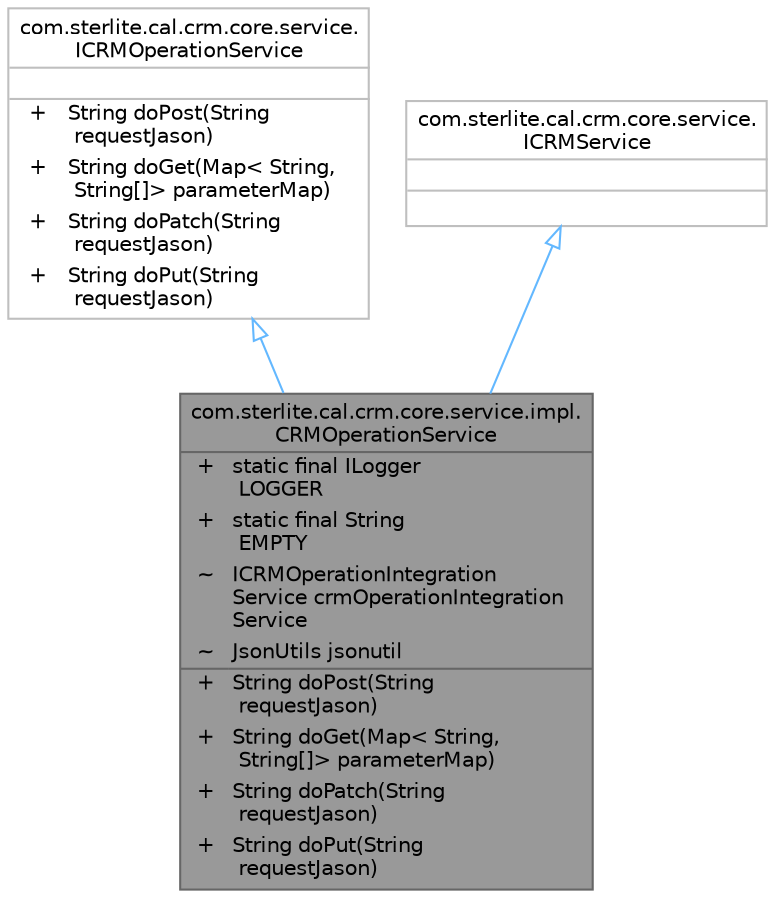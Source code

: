 digraph "com.sterlite.cal.crm.core.service.impl.CRMOperationService"
{
 // LATEX_PDF_SIZE
  bgcolor="transparent";
  edge [fontname=Helvetica,fontsize=10,labelfontname=Helvetica,labelfontsize=10];
  node [fontname=Helvetica,fontsize=10,shape=box,height=0.2,width=0.4];
  Node1 [id="Node000001",shape=plain,label=<<TABLE CELLBORDER="0" BORDER="1"><TR><TD COLSPAN="2" CELLPADDING="1" CELLSPACING="0">com.sterlite.cal.crm.core.service.impl.<BR ALIGN="LEFT"/>CRMOperationService</TD></TR>
<HR/>
<TR><TD VALIGN="top" CELLPADDING="1" CELLSPACING="0">+</TD><TD VALIGN="top" ALIGN="LEFT" CELLPADDING="1" CELLSPACING="0">static final ILogger<BR ALIGN="LEFT"/> LOGGER<BR ALIGN="LEFT"/></TD></TR>
<TR><TD VALIGN="top" CELLPADDING="1" CELLSPACING="0">+</TD><TD VALIGN="top" ALIGN="LEFT" CELLPADDING="1" CELLSPACING="0">static final String<BR ALIGN="LEFT"/> EMPTY<BR ALIGN="LEFT"/></TD></TR>
<TR><TD VALIGN="top" CELLPADDING="1" CELLSPACING="0">~</TD><TD VALIGN="top" ALIGN="LEFT" CELLPADDING="1" CELLSPACING="0">ICRMOperationIntegration<BR ALIGN="LEFT"/>Service crmOperationIntegration<BR ALIGN="LEFT"/>Service<BR ALIGN="LEFT"/></TD></TR>
<TR><TD VALIGN="top" CELLPADDING="1" CELLSPACING="0">~</TD><TD VALIGN="top" ALIGN="LEFT" CELLPADDING="1" CELLSPACING="0">JsonUtils jsonutil<BR ALIGN="LEFT"/></TD></TR>
<HR/>
<TR><TD VALIGN="top" CELLPADDING="1" CELLSPACING="0">+</TD><TD VALIGN="top" ALIGN="LEFT" CELLPADDING="1" CELLSPACING="0">String doPost(String<BR ALIGN="LEFT"/> requestJason)<BR ALIGN="LEFT"/></TD></TR>
<TR><TD VALIGN="top" CELLPADDING="1" CELLSPACING="0">+</TD><TD VALIGN="top" ALIGN="LEFT" CELLPADDING="1" CELLSPACING="0">String doGet(Map&lt; String,<BR ALIGN="LEFT"/> String[]&gt; parameterMap)<BR ALIGN="LEFT"/></TD></TR>
<TR><TD VALIGN="top" CELLPADDING="1" CELLSPACING="0">+</TD><TD VALIGN="top" ALIGN="LEFT" CELLPADDING="1" CELLSPACING="0">String doPatch(String<BR ALIGN="LEFT"/> requestJason)<BR ALIGN="LEFT"/></TD></TR>
<TR><TD VALIGN="top" CELLPADDING="1" CELLSPACING="0">+</TD><TD VALIGN="top" ALIGN="LEFT" CELLPADDING="1" CELLSPACING="0">String doPut(String<BR ALIGN="LEFT"/> requestJason)<BR ALIGN="LEFT"/></TD></TR>
</TABLE>>
,height=0.2,width=0.4,color="gray40", fillcolor="grey60", style="filled", fontcolor="black",tooltip=" "];
  Node2 -> Node1 [id="edge1_Node000001_Node000002",dir="back",color="steelblue1",style="solid",tooltip=" ",arrowtail="onormal"];
  Node2 [id="Node000002",shape=plain,label=<<TABLE CELLBORDER="0" BORDER="1"><TR><TD COLSPAN="2" CELLPADDING="1" CELLSPACING="0">com.sterlite.cal.crm.core.service.<BR ALIGN="LEFT"/>ICRMOperationService</TD></TR>
<HR/>
<TR><TD COLSPAN="2" CELLPADDING="1" CELLSPACING="0">&nbsp;</TD></TR>
<HR/>
<TR><TD VALIGN="top" CELLPADDING="1" CELLSPACING="0">+</TD><TD VALIGN="top" ALIGN="LEFT" CELLPADDING="1" CELLSPACING="0">String doPost(String<BR ALIGN="LEFT"/> requestJason)<BR ALIGN="LEFT"/></TD></TR>
<TR><TD VALIGN="top" CELLPADDING="1" CELLSPACING="0">+</TD><TD VALIGN="top" ALIGN="LEFT" CELLPADDING="1" CELLSPACING="0">String doGet(Map&lt; String,<BR ALIGN="LEFT"/> String[]&gt; parameterMap)<BR ALIGN="LEFT"/></TD></TR>
<TR><TD VALIGN="top" CELLPADDING="1" CELLSPACING="0">+</TD><TD VALIGN="top" ALIGN="LEFT" CELLPADDING="1" CELLSPACING="0">String doPatch(String<BR ALIGN="LEFT"/> requestJason)<BR ALIGN="LEFT"/></TD></TR>
<TR><TD VALIGN="top" CELLPADDING="1" CELLSPACING="0">+</TD><TD VALIGN="top" ALIGN="LEFT" CELLPADDING="1" CELLSPACING="0">String doPut(String<BR ALIGN="LEFT"/> requestJason)<BR ALIGN="LEFT"/></TD></TR>
</TABLE>>
,height=0.2,width=0.4,color="grey75", fillcolor="white", style="filled",URL="$interfacecom_1_1sterlite_1_1cal_1_1crm_1_1core_1_1service_1_1_i_c_r_m_operation_service.html",tooltip=" "];
  Node3 -> Node1 [id="edge2_Node000001_Node000003",dir="back",color="steelblue1",style="solid",tooltip=" ",arrowtail="onormal"];
  Node3 [id="Node000003",shape=plain,label=<<TABLE CELLBORDER="0" BORDER="1"><TR><TD COLSPAN="2" CELLPADDING="1" CELLSPACING="0">com.sterlite.cal.crm.core.service.<BR ALIGN="LEFT"/>ICRMService</TD></TR>
<HR/>
<TR><TD COLSPAN="2" CELLPADDING="1" CELLSPACING="0">&nbsp;</TD></TR>
<HR/>
<TR><TD COLSPAN="2" CELLPADDING="1" CELLSPACING="0">&nbsp;</TD></TR>
</TABLE>>
,height=0.2,width=0.4,color="grey75", fillcolor="white", style="filled",URL="$interfacecom_1_1sterlite_1_1cal_1_1crm_1_1core_1_1service_1_1_i_c_r_m_service.html",tooltip=" "];
}
